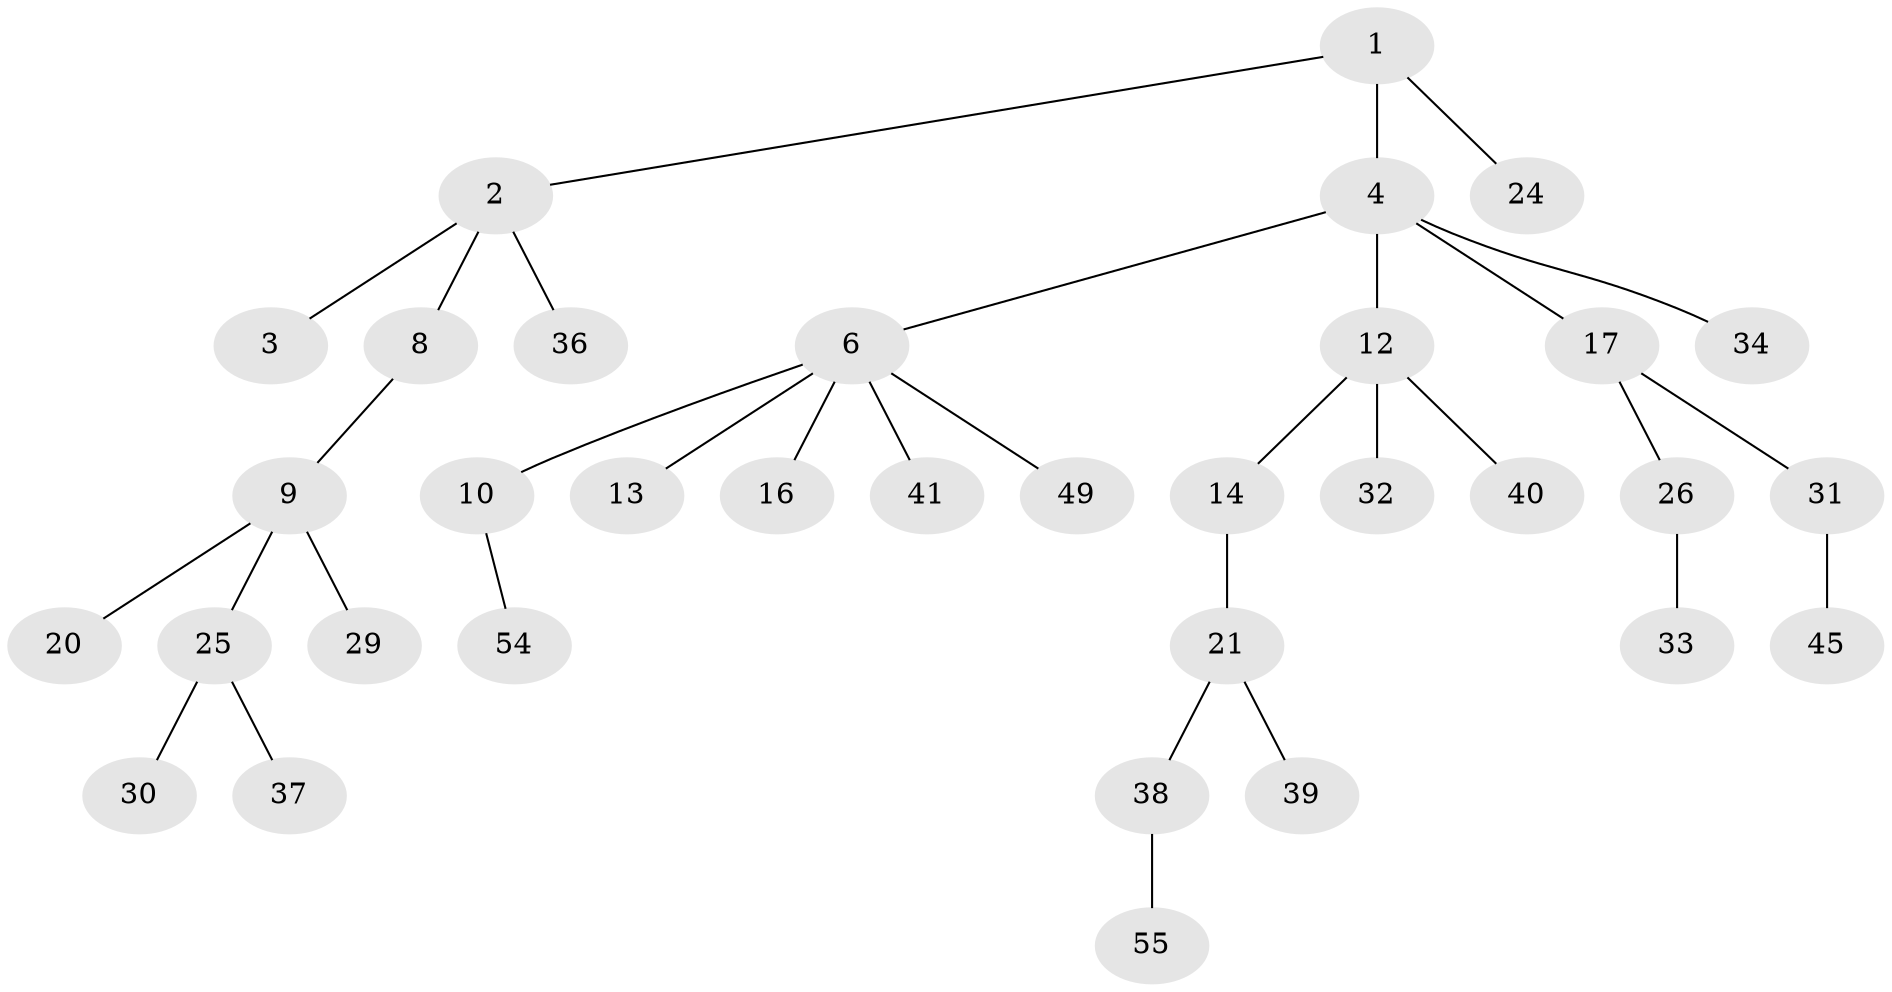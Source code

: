 // original degree distribution, {4: 0.08771929824561403, 2: 0.2807017543859649, 7: 0.017543859649122806, 3: 0.15789473684210525, 1: 0.45614035087719296}
// Generated by graph-tools (version 1.1) at 2025/11/02/27/25 16:11:26]
// undirected, 34 vertices, 33 edges
graph export_dot {
graph [start="1"]
  node [color=gray90,style=filled];
  1 [super="+53"];
  2 [super="+5"];
  3 [super="+42"];
  4 [super="+7"];
  6 [super="+15"];
  8;
  9 [super="+11"];
  10 [super="+43"];
  12 [super="+22"];
  13 [super="+19"];
  14 [super="+47"];
  16 [super="+23"];
  17 [super="+18"];
  20 [super="+57"];
  21 [super="+52"];
  24 [super="+28"];
  25 [super="+27"];
  26 [super="+50"];
  29;
  30;
  31 [super="+46"];
  32;
  33 [super="+44"];
  34 [super="+35"];
  36;
  37;
  38 [super="+51"];
  39;
  40 [super="+56"];
  41 [super="+48"];
  45;
  49;
  54;
  55;
  1 -- 2;
  1 -- 4;
  1 -- 24;
  2 -- 3;
  2 -- 36;
  2 -- 8;
  4 -- 6;
  4 -- 12;
  4 -- 17;
  4 -- 34;
  6 -- 10;
  6 -- 13;
  6 -- 16;
  6 -- 41;
  6 -- 49;
  8 -- 9;
  9 -- 20;
  9 -- 29;
  9 -- 25;
  10 -- 54;
  12 -- 14;
  12 -- 32;
  12 -- 40;
  14 -- 21;
  17 -- 26;
  17 -- 31;
  21 -- 38;
  21 -- 39;
  25 -- 37;
  25 -- 30;
  26 -- 33;
  31 -- 45;
  38 -- 55;
}
